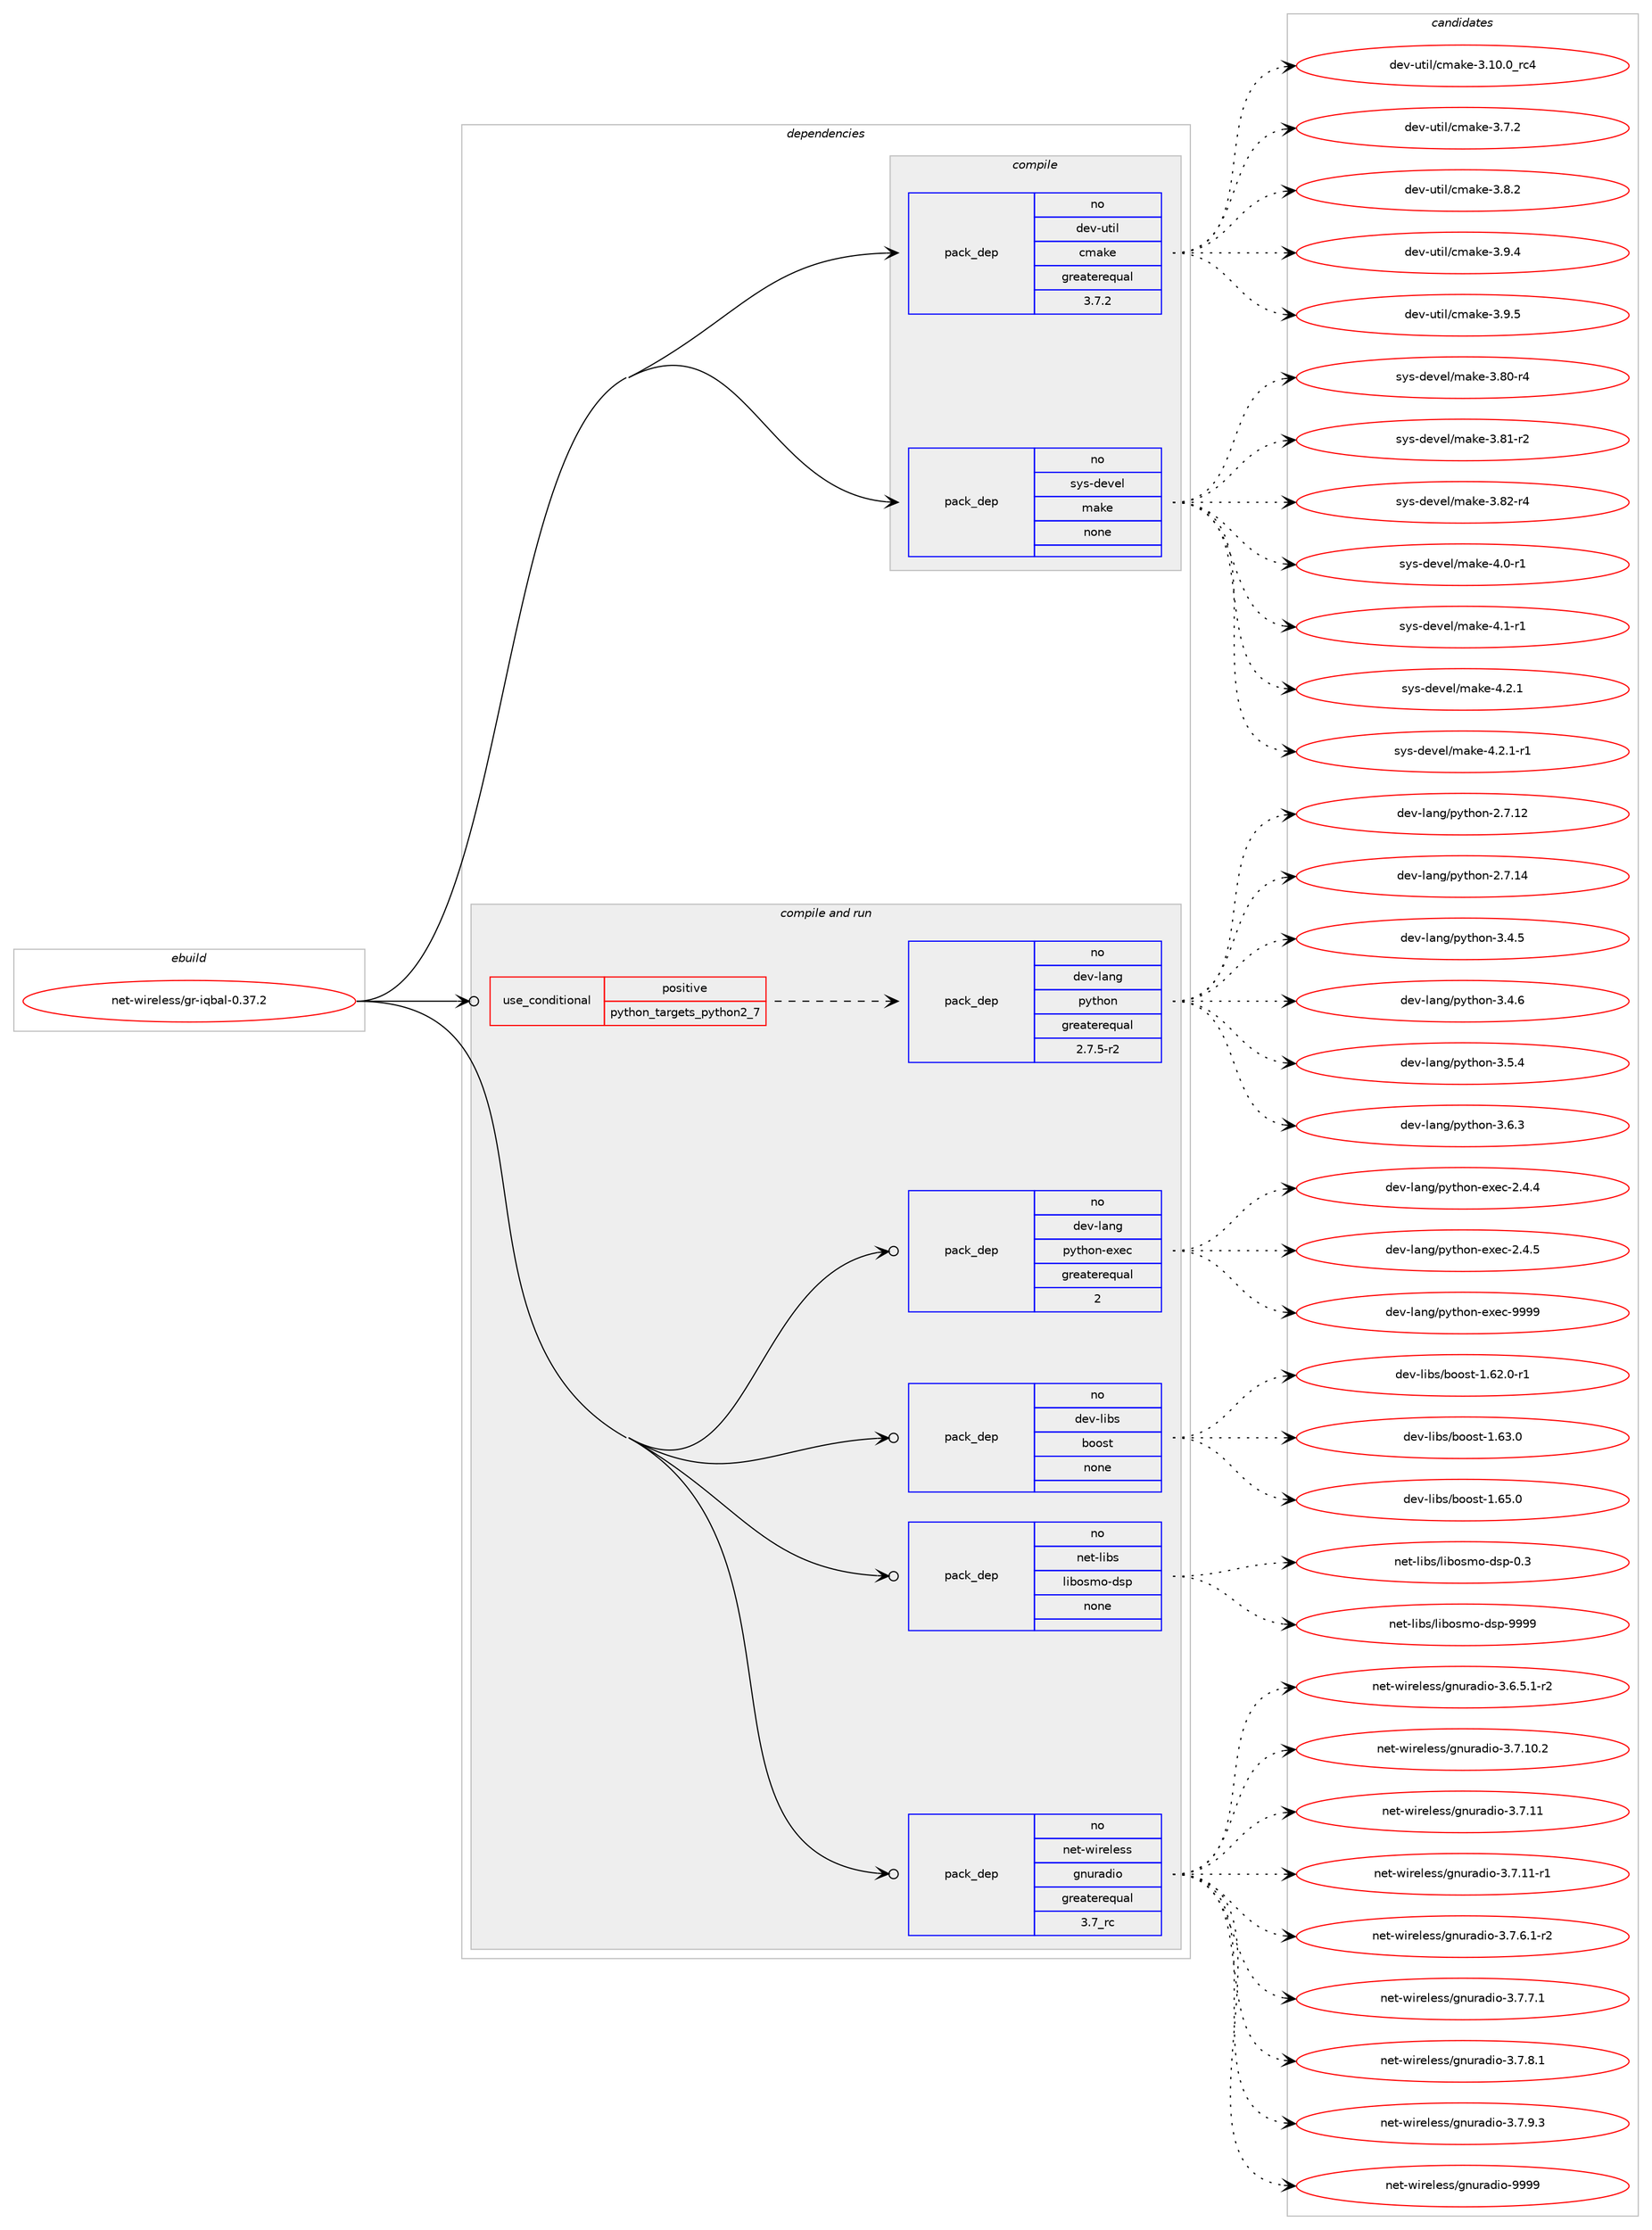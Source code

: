 digraph prolog {

# *************
# Graph options
# *************

newrank=true;
concentrate=true;
compound=true;
graph [rankdir=LR,fontname=Helvetica,fontsize=10,ranksep=1.5];#, ranksep=2.5, nodesep=0.2];
edge  [arrowhead=vee];
node  [fontname=Helvetica,fontsize=10];

# **********
# The ebuild
# **********

subgraph cluster_leftcol {
color=gray;
rank=same;
label=<<i>ebuild</i>>;
id [label="net-wireless/gr-iqbal-0.37.2", color=red, width=4, href="../net-wireless/gr-iqbal-0.37.2.svg"];
}

# ****************
# The dependencies
# ****************

subgraph cluster_midcol {
color=gray;
label=<<i>dependencies</i>>;
subgraph cluster_compile {
fillcolor="#eeeeee";
style=filled;
label=<<i>compile</i>>;
subgraph pack323417 {
dependency439798 [label=<<TABLE BORDER="0" CELLBORDER="1" CELLSPACING="0" CELLPADDING="4" WIDTH="220"><TR><TD ROWSPAN="6" CELLPADDING="30">pack_dep</TD></TR><TR><TD WIDTH="110">no</TD></TR><TR><TD>dev-util</TD></TR><TR><TD>cmake</TD></TR><TR><TD>greaterequal</TD></TR><TR><TD>3.7.2</TD></TR></TABLE>>, shape=none, color=blue];
}
id:e -> dependency439798:w [weight=20,style="solid",arrowhead="vee"];
subgraph pack323418 {
dependency439799 [label=<<TABLE BORDER="0" CELLBORDER="1" CELLSPACING="0" CELLPADDING="4" WIDTH="220"><TR><TD ROWSPAN="6" CELLPADDING="30">pack_dep</TD></TR><TR><TD WIDTH="110">no</TD></TR><TR><TD>sys-devel</TD></TR><TR><TD>make</TD></TR><TR><TD>none</TD></TR><TR><TD></TD></TR></TABLE>>, shape=none, color=blue];
}
id:e -> dependency439799:w [weight=20,style="solid",arrowhead="vee"];
}
subgraph cluster_compileandrun {
fillcolor="#eeeeee";
style=filled;
label=<<i>compile and run</i>>;
subgraph cond108754 {
dependency439800 [label=<<TABLE BORDER="0" CELLBORDER="1" CELLSPACING="0" CELLPADDING="4"><TR><TD ROWSPAN="3" CELLPADDING="10">use_conditional</TD></TR><TR><TD>positive</TD></TR><TR><TD>python_targets_python2_7</TD></TR></TABLE>>, shape=none, color=red];
subgraph pack323419 {
dependency439801 [label=<<TABLE BORDER="0" CELLBORDER="1" CELLSPACING="0" CELLPADDING="4" WIDTH="220"><TR><TD ROWSPAN="6" CELLPADDING="30">pack_dep</TD></TR><TR><TD WIDTH="110">no</TD></TR><TR><TD>dev-lang</TD></TR><TR><TD>python</TD></TR><TR><TD>greaterequal</TD></TR><TR><TD>2.7.5-r2</TD></TR></TABLE>>, shape=none, color=blue];
}
dependency439800:e -> dependency439801:w [weight=20,style="dashed",arrowhead="vee"];
}
id:e -> dependency439800:w [weight=20,style="solid",arrowhead="odotvee"];
subgraph pack323420 {
dependency439802 [label=<<TABLE BORDER="0" CELLBORDER="1" CELLSPACING="0" CELLPADDING="4" WIDTH="220"><TR><TD ROWSPAN="6" CELLPADDING="30">pack_dep</TD></TR><TR><TD WIDTH="110">no</TD></TR><TR><TD>dev-lang</TD></TR><TR><TD>python-exec</TD></TR><TR><TD>greaterequal</TD></TR><TR><TD>2</TD></TR></TABLE>>, shape=none, color=blue];
}
id:e -> dependency439802:w [weight=20,style="solid",arrowhead="odotvee"];
subgraph pack323421 {
dependency439803 [label=<<TABLE BORDER="0" CELLBORDER="1" CELLSPACING="0" CELLPADDING="4" WIDTH="220"><TR><TD ROWSPAN="6" CELLPADDING="30">pack_dep</TD></TR><TR><TD WIDTH="110">no</TD></TR><TR><TD>dev-libs</TD></TR><TR><TD>boost</TD></TR><TR><TD>none</TD></TR><TR><TD></TD></TR></TABLE>>, shape=none, color=blue];
}
id:e -> dependency439803:w [weight=20,style="solid",arrowhead="odotvee"];
subgraph pack323422 {
dependency439804 [label=<<TABLE BORDER="0" CELLBORDER="1" CELLSPACING="0" CELLPADDING="4" WIDTH="220"><TR><TD ROWSPAN="6" CELLPADDING="30">pack_dep</TD></TR><TR><TD WIDTH="110">no</TD></TR><TR><TD>net-libs</TD></TR><TR><TD>libosmo-dsp</TD></TR><TR><TD>none</TD></TR><TR><TD></TD></TR></TABLE>>, shape=none, color=blue];
}
id:e -> dependency439804:w [weight=20,style="solid",arrowhead="odotvee"];
subgraph pack323423 {
dependency439805 [label=<<TABLE BORDER="0" CELLBORDER="1" CELLSPACING="0" CELLPADDING="4" WIDTH="220"><TR><TD ROWSPAN="6" CELLPADDING="30">pack_dep</TD></TR><TR><TD WIDTH="110">no</TD></TR><TR><TD>net-wireless</TD></TR><TR><TD>gnuradio</TD></TR><TR><TD>greaterequal</TD></TR><TR><TD>3.7_rc</TD></TR></TABLE>>, shape=none, color=blue];
}
id:e -> dependency439805:w [weight=20,style="solid",arrowhead="odotvee"];
}
subgraph cluster_run {
fillcolor="#eeeeee";
style=filled;
label=<<i>run</i>>;
}
}

# **************
# The candidates
# **************

subgraph cluster_choices {
rank=same;
color=gray;
label=<<i>candidates</i>>;

subgraph choice323417 {
color=black;
nodesep=1;
choice1001011184511711610510847991099710710145514649484648951149952 [label="dev-util/cmake-3.10.0_rc4", color=red, width=4,href="../dev-util/cmake-3.10.0_rc4.svg"];
choice10010111845117116105108479910997107101455146554650 [label="dev-util/cmake-3.7.2", color=red, width=4,href="../dev-util/cmake-3.7.2.svg"];
choice10010111845117116105108479910997107101455146564650 [label="dev-util/cmake-3.8.2", color=red, width=4,href="../dev-util/cmake-3.8.2.svg"];
choice10010111845117116105108479910997107101455146574652 [label="dev-util/cmake-3.9.4", color=red, width=4,href="../dev-util/cmake-3.9.4.svg"];
choice10010111845117116105108479910997107101455146574653 [label="dev-util/cmake-3.9.5", color=red, width=4,href="../dev-util/cmake-3.9.5.svg"];
dependency439798:e -> choice1001011184511711610510847991099710710145514649484648951149952:w [style=dotted,weight="100"];
dependency439798:e -> choice10010111845117116105108479910997107101455146554650:w [style=dotted,weight="100"];
dependency439798:e -> choice10010111845117116105108479910997107101455146564650:w [style=dotted,weight="100"];
dependency439798:e -> choice10010111845117116105108479910997107101455146574652:w [style=dotted,weight="100"];
dependency439798:e -> choice10010111845117116105108479910997107101455146574653:w [style=dotted,weight="100"];
}
subgraph choice323418 {
color=black;
nodesep=1;
choice11512111545100101118101108471099710710145514656484511452 [label="sys-devel/make-3.80-r4", color=red, width=4,href="../sys-devel/make-3.80-r4.svg"];
choice11512111545100101118101108471099710710145514656494511450 [label="sys-devel/make-3.81-r2", color=red, width=4,href="../sys-devel/make-3.81-r2.svg"];
choice11512111545100101118101108471099710710145514656504511452 [label="sys-devel/make-3.82-r4", color=red, width=4,href="../sys-devel/make-3.82-r4.svg"];
choice115121115451001011181011084710997107101455246484511449 [label="sys-devel/make-4.0-r1", color=red, width=4,href="../sys-devel/make-4.0-r1.svg"];
choice115121115451001011181011084710997107101455246494511449 [label="sys-devel/make-4.1-r1", color=red, width=4,href="../sys-devel/make-4.1-r1.svg"];
choice115121115451001011181011084710997107101455246504649 [label="sys-devel/make-4.2.1", color=red, width=4,href="../sys-devel/make-4.2.1.svg"];
choice1151211154510010111810110847109971071014552465046494511449 [label="sys-devel/make-4.2.1-r1", color=red, width=4,href="../sys-devel/make-4.2.1-r1.svg"];
dependency439799:e -> choice11512111545100101118101108471099710710145514656484511452:w [style=dotted,weight="100"];
dependency439799:e -> choice11512111545100101118101108471099710710145514656494511450:w [style=dotted,weight="100"];
dependency439799:e -> choice11512111545100101118101108471099710710145514656504511452:w [style=dotted,weight="100"];
dependency439799:e -> choice115121115451001011181011084710997107101455246484511449:w [style=dotted,weight="100"];
dependency439799:e -> choice115121115451001011181011084710997107101455246494511449:w [style=dotted,weight="100"];
dependency439799:e -> choice115121115451001011181011084710997107101455246504649:w [style=dotted,weight="100"];
dependency439799:e -> choice1151211154510010111810110847109971071014552465046494511449:w [style=dotted,weight="100"];
}
subgraph choice323419 {
color=black;
nodesep=1;
choice10010111845108971101034711212111610411111045504655464950 [label="dev-lang/python-2.7.12", color=red, width=4,href="../dev-lang/python-2.7.12.svg"];
choice10010111845108971101034711212111610411111045504655464952 [label="dev-lang/python-2.7.14", color=red, width=4,href="../dev-lang/python-2.7.14.svg"];
choice100101118451089711010347112121116104111110455146524653 [label="dev-lang/python-3.4.5", color=red, width=4,href="../dev-lang/python-3.4.5.svg"];
choice100101118451089711010347112121116104111110455146524654 [label="dev-lang/python-3.4.6", color=red, width=4,href="../dev-lang/python-3.4.6.svg"];
choice100101118451089711010347112121116104111110455146534652 [label="dev-lang/python-3.5.4", color=red, width=4,href="../dev-lang/python-3.5.4.svg"];
choice100101118451089711010347112121116104111110455146544651 [label="dev-lang/python-3.6.3", color=red, width=4,href="../dev-lang/python-3.6.3.svg"];
dependency439801:e -> choice10010111845108971101034711212111610411111045504655464950:w [style=dotted,weight="100"];
dependency439801:e -> choice10010111845108971101034711212111610411111045504655464952:w [style=dotted,weight="100"];
dependency439801:e -> choice100101118451089711010347112121116104111110455146524653:w [style=dotted,weight="100"];
dependency439801:e -> choice100101118451089711010347112121116104111110455146524654:w [style=dotted,weight="100"];
dependency439801:e -> choice100101118451089711010347112121116104111110455146534652:w [style=dotted,weight="100"];
dependency439801:e -> choice100101118451089711010347112121116104111110455146544651:w [style=dotted,weight="100"];
}
subgraph choice323420 {
color=black;
nodesep=1;
choice1001011184510897110103471121211161041111104510112010199455046524652 [label="dev-lang/python-exec-2.4.4", color=red, width=4,href="../dev-lang/python-exec-2.4.4.svg"];
choice1001011184510897110103471121211161041111104510112010199455046524653 [label="dev-lang/python-exec-2.4.5", color=red, width=4,href="../dev-lang/python-exec-2.4.5.svg"];
choice10010111845108971101034711212111610411111045101120101994557575757 [label="dev-lang/python-exec-9999", color=red, width=4,href="../dev-lang/python-exec-9999.svg"];
dependency439802:e -> choice1001011184510897110103471121211161041111104510112010199455046524652:w [style=dotted,weight="100"];
dependency439802:e -> choice1001011184510897110103471121211161041111104510112010199455046524653:w [style=dotted,weight="100"];
dependency439802:e -> choice10010111845108971101034711212111610411111045101120101994557575757:w [style=dotted,weight="100"];
}
subgraph choice323421 {
color=black;
nodesep=1;
choice10010111845108105981154798111111115116454946545046484511449 [label="dev-libs/boost-1.62.0-r1", color=red, width=4,href="../dev-libs/boost-1.62.0-r1.svg"];
choice1001011184510810598115479811111111511645494654514648 [label="dev-libs/boost-1.63.0", color=red, width=4,href="../dev-libs/boost-1.63.0.svg"];
choice1001011184510810598115479811111111511645494654534648 [label="dev-libs/boost-1.65.0", color=red, width=4,href="../dev-libs/boost-1.65.0.svg"];
dependency439803:e -> choice10010111845108105981154798111111115116454946545046484511449:w [style=dotted,weight="100"];
dependency439803:e -> choice1001011184510810598115479811111111511645494654514648:w [style=dotted,weight="100"];
dependency439803:e -> choice1001011184510810598115479811111111511645494654534648:w [style=dotted,weight="100"];
}
subgraph choice323422 {
color=black;
nodesep=1;
choice110101116451081059811547108105981111151091114510011511245484651 [label="net-libs/libosmo-dsp-0.3", color=red, width=4,href="../net-libs/libosmo-dsp-0.3.svg"];
choice11010111645108105981154710810598111115109111451001151124557575757 [label="net-libs/libosmo-dsp-9999", color=red, width=4,href="../net-libs/libosmo-dsp-9999.svg"];
dependency439804:e -> choice110101116451081059811547108105981111151091114510011511245484651:w [style=dotted,weight="100"];
dependency439804:e -> choice11010111645108105981154710810598111115109111451001151124557575757:w [style=dotted,weight="100"];
}
subgraph choice323423 {
color=black;
nodesep=1;
choice11010111645119105114101108101115115471031101171149710010511145514654465346494511450 [label="net-wireless/gnuradio-3.6.5.1-r2", color=red, width=4,href="../net-wireless/gnuradio-3.6.5.1-r2.svg"];
choice110101116451191051141011081011151154710311011711497100105111455146554649484650 [label="net-wireless/gnuradio-3.7.10.2", color=red, width=4,href="../net-wireless/gnuradio-3.7.10.2.svg"];
choice11010111645119105114101108101115115471031101171149710010511145514655464949 [label="net-wireless/gnuradio-3.7.11", color=red, width=4,href="../net-wireless/gnuradio-3.7.11.svg"];
choice110101116451191051141011081011151154710311011711497100105111455146554649494511449 [label="net-wireless/gnuradio-3.7.11-r1", color=red, width=4,href="../net-wireless/gnuradio-3.7.11-r1.svg"];
choice11010111645119105114101108101115115471031101171149710010511145514655465446494511450 [label="net-wireless/gnuradio-3.7.6.1-r2", color=red, width=4,href="../net-wireless/gnuradio-3.7.6.1-r2.svg"];
choice1101011164511910511410110810111511547103110117114971001051114551465546554649 [label="net-wireless/gnuradio-3.7.7.1", color=red, width=4,href="../net-wireless/gnuradio-3.7.7.1.svg"];
choice1101011164511910511410110810111511547103110117114971001051114551465546564649 [label="net-wireless/gnuradio-3.7.8.1", color=red, width=4,href="../net-wireless/gnuradio-3.7.8.1.svg"];
choice1101011164511910511410110810111511547103110117114971001051114551465546574651 [label="net-wireless/gnuradio-3.7.9.3", color=red, width=4,href="../net-wireless/gnuradio-3.7.9.3.svg"];
choice1101011164511910511410110810111511547103110117114971001051114557575757 [label="net-wireless/gnuradio-9999", color=red, width=4,href="../net-wireless/gnuradio-9999.svg"];
dependency439805:e -> choice11010111645119105114101108101115115471031101171149710010511145514654465346494511450:w [style=dotted,weight="100"];
dependency439805:e -> choice110101116451191051141011081011151154710311011711497100105111455146554649484650:w [style=dotted,weight="100"];
dependency439805:e -> choice11010111645119105114101108101115115471031101171149710010511145514655464949:w [style=dotted,weight="100"];
dependency439805:e -> choice110101116451191051141011081011151154710311011711497100105111455146554649494511449:w [style=dotted,weight="100"];
dependency439805:e -> choice11010111645119105114101108101115115471031101171149710010511145514655465446494511450:w [style=dotted,weight="100"];
dependency439805:e -> choice1101011164511910511410110810111511547103110117114971001051114551465546554649:w [style=dotted,weight="100"];
dependency439805:e -> choice1101011164511910511410110810111511547103110117114971001051114551465546564649:w [style=dotted,weight="100"];
dependency439805:e -> choice1101011164511910511410110810111511547103110117114971001051114551465546574651:w [style=dotted,weight="100"];
dependency439805:e -> choice1101011164511910511410110810111511547103110117114971001051114557575757:w [style=dotted,weight="100"];
}
}

}
